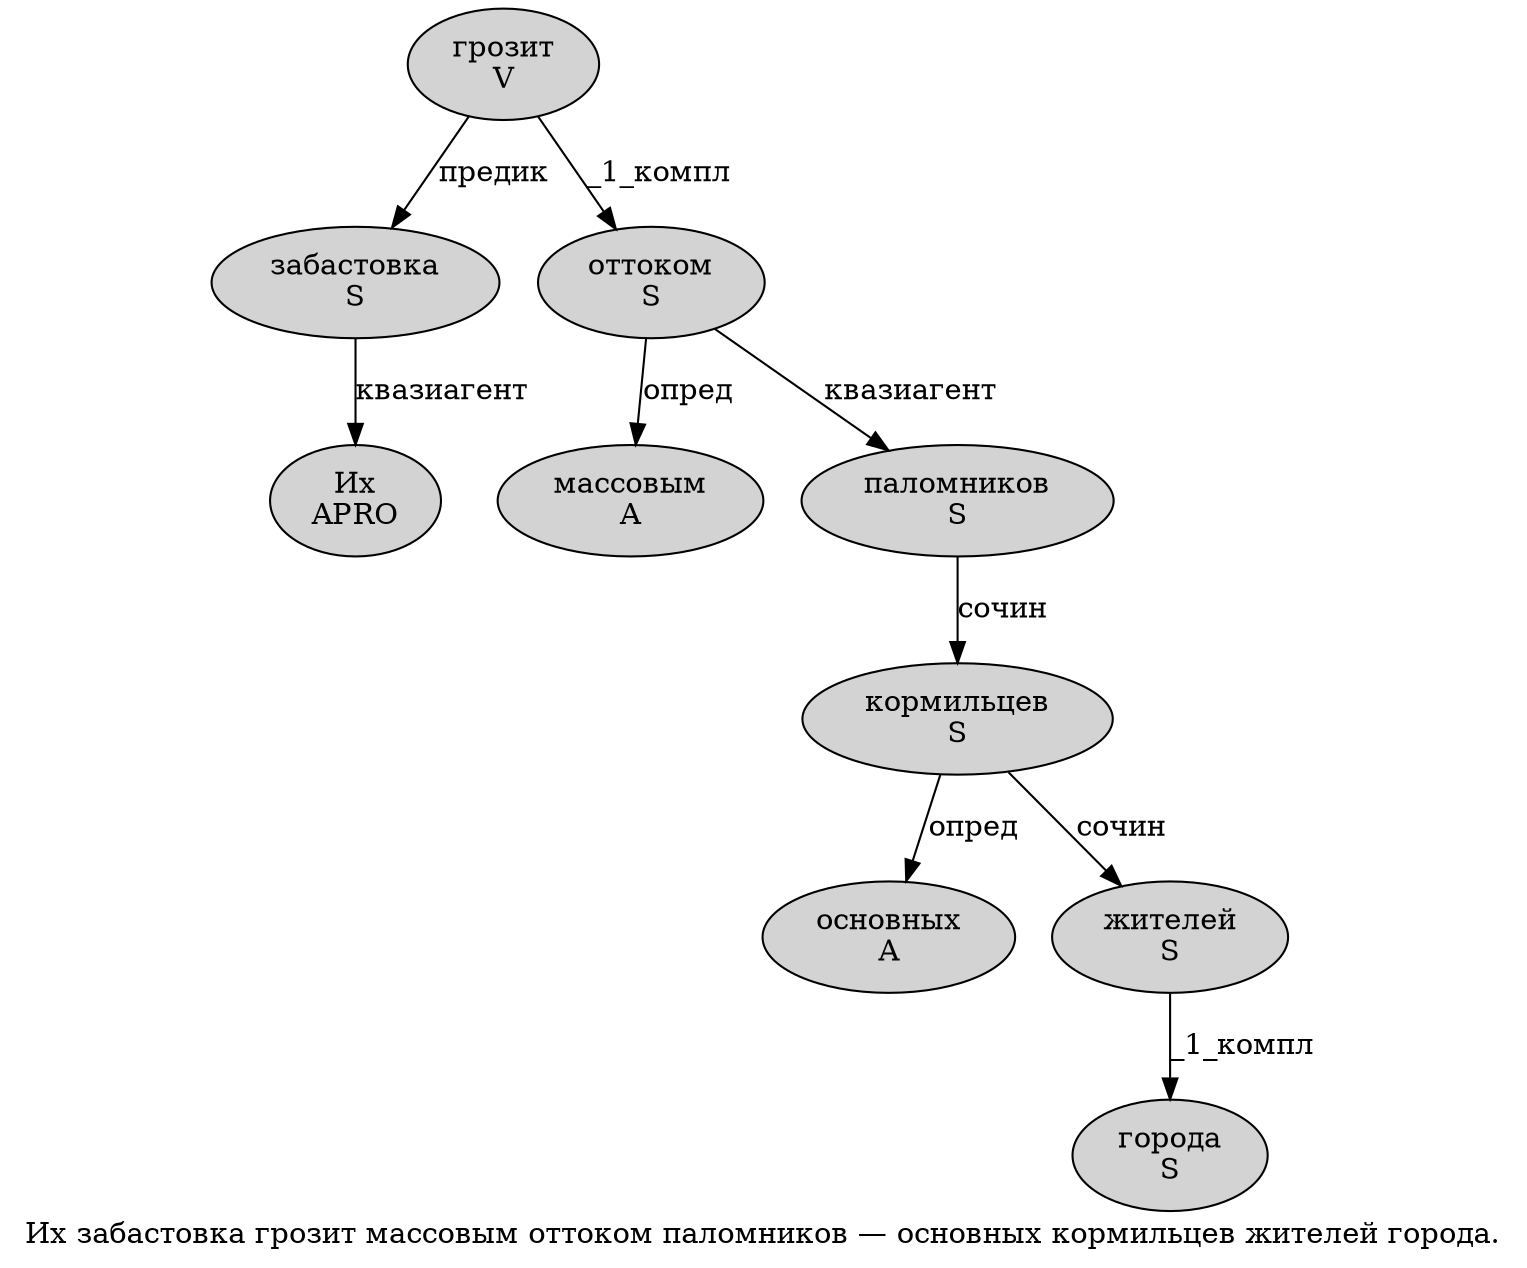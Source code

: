 digraph SENTENCE_259 {
	graph [label="Их забастовка грозит массовым оттоком паломников — основных кормильцев жителей города."]
	node [style=filled]
		0 [label="Их
APRO" color="" fillcolor=lightgray penwidth=1 shape=ellipse]
		1 [label="забастовка
S" color="" fillcolor=lightgray penwidth=1 shape=ellipse]
		2 [label="грозит
V" color="" fillcolor=lightgray penwidth=1 shape=ellipse]
		3 [label="массовым
A" color="" fillcolor=lightgray penwidth=1 shape=ellipse]
		4 [label="оттоком
S" color="" fillcolor=lightgray penwidth=1 shape=ellipse]
		5 [label="паломников
S" color="" fillcolor=lightgray penwidth=1 shape=ellipse]
		7 [label="основных
A" color="" fillcolor=lightgray penwidth=1 shape=ellipse]
		8 [label="кормильцев
S" color="" fillcolor=lightgray penwidth=1 shape=ellipse]
		9 [label="жителей
S" color="" fillcolor=lightgray penwidth=1 shape=ellipse]
		10 [label="города
S" color="" fillcolor=lightgray penwidth=1 shape=ellipse]
			1 -> 0 [label="квазиагент"]
			4 -> 3 [label="опред"]
			4 -> 5 [label="квазиагент"]
			8 -> 7 [label="опред"]
			8 -> 9 [label="сочин"]
			9 -> 10 [label="_1_компл"]
			5 -> 8 [label="сочин"]
			2 -> 1 [label="предик"]
			2 -> 4 [label="_1_компл"]
}
